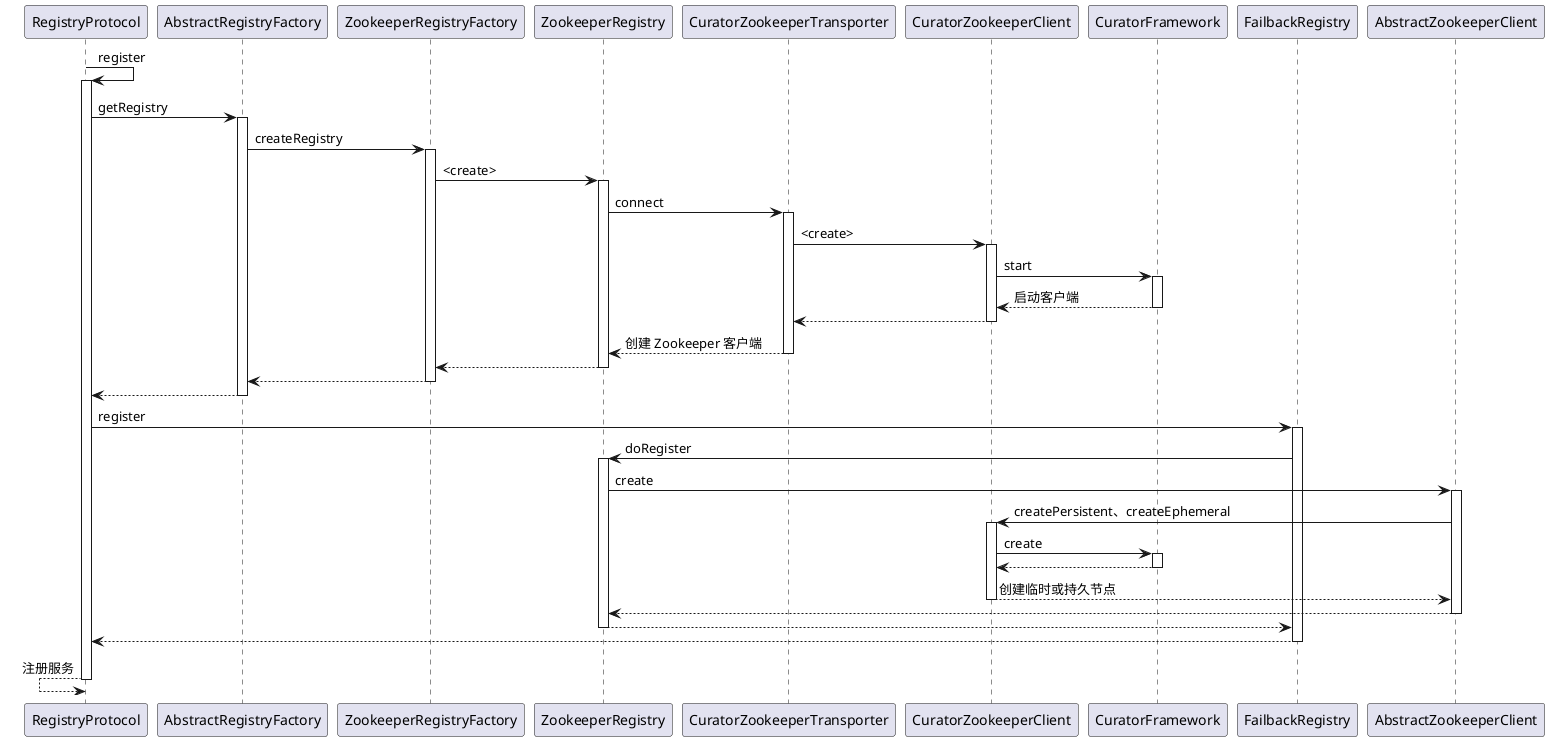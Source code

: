 @startuml

RegistryProtocol->RegistryProtocol:register
activate RegistryProtocol
    RegistryProtocol->AbstractRegistryFactory:getRegistry
    activate AbstractRegistryFactory
        AbstractRegistryFactory->ZookeeperRegistryFactory:createRegistry
        activate ZookeeperRegistryFactory
            ZookeeperRegistryFactory->ZookeeperRegistry:<create>
            activate ZookeeperRegistry
                ZookeeperRegistry->CuratorZookeeperTransporter:connect
                activate CuratorZookeeperTransporter
                    CuratorZookeeperTransporter->CuratorZookeeperClient:<create>
                    activate CuratorZookeeperClient
                        CuratorZookeeperClient->CuratorFramework:start
                        activate CuratorFramework
                        CuratorZookeeperClient<--CuratorFramework:启动客户端
                        deactivate CuratorFramework
                    CuratorZookeeperTransporter<--CuratorZookeeperClient:
                    deactivate CuratorZookeeperClient
                ZookeeperRegistry<--CuratorZookeeperTransporter:创建 Zookeeper 客户端
                deactivate CuratorZookeeperTransporter
            ZookeeperRegistryFactory<--ZookeeperRegistry:
            deactivate ZookeeperRegistry
        AbstractRegistryFactory<--ZookeeperRegistryFactory:
        deactivate ZookeeperRegistryFactory
    RegistryProtocol<--AbstractRegistryFactory:
    deactivate AbstractRegistryFactory
    RegistryProtocol->FailbackRegistry:register
    activate FailbackRegistry
        FailbackRegistry->ZookeeperRegistry:doRegister
        activate ZookeeperRegistry
            ZookeeperRegistry->AbstractZookeeperClient:create
            activate AbstractZookeeperClient
                AbstractZookeeperClient->CuratorZookeeperClient:createPersistent、createEphemeral
                activate CuratorZookeeperClient
                    CuratorZookeeperClient->CuratorFramework:create
                    activate CuratorFramework
                    CuratorZookeeperClient<--CuratorFramework:
                    deactivate CuratorFramework
                AbstractZookeeperClient<--CuratorZookeeperClient:创建临时或持久节点
                deactivate CuratorZookeeperClient
            ZookeeperRegistry<--AbstractZookeeperClient:
            deactivate AbstractZookeeperClient
        FailbackRegistry<--ZookeeperRegistry:
        deactivate ZookeeperRegistry
    RegistryProtocol<--FailbackRegistry:
    deactivate FailbackRegistry
RegistryProtocol<--RegistryProtocol:注册服务
deactivate RegistryProtocol

@enduml